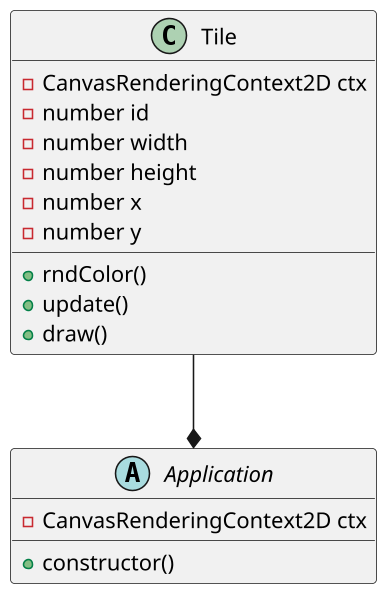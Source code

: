 @startuml
skinparam dpi 150

abstract class Application {
    -CanvasRenderingContext2D ctx
    +constructor()
}
class Tile {
    -CanvasRenderingContext2D ctx
    -number id
    -number width
    -number height
    -number x
    -number y

    +rndColor()
    +update()
    +draw()
}
Tile --* Application

@enduml